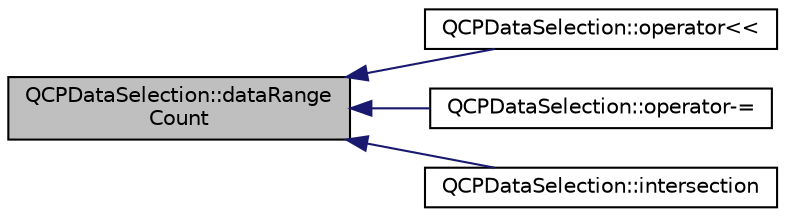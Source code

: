 digraph "QCPDataSelection::dataRangeCount"
{
  edge [fontname="Helvetica",fontsize="10",labelfontname="Helvetica",labelfontsize="10"];
  node [fontname="Helvetica",fontsize="10",shape=record];
  rankdir="LR";
  Node37 [label="QCPDataSelection::dataRange\lCount",height=0.2,width=0.4,color="black", fillcolor="grey75", style="filled", fontcolor="black"];
  Node37 -> Node38 [dir="back",color="midnightblue",fontsize="10",style="solid",fontname="Helvetica"];
  Node38 [label="QCPDataSelection::operator\<\<",height=0.2,width=0.4,color="black", fillcolor="white", style="filled",URL="$class_q_c_p_data_selection.html#aed65b8988afe6b03adeadf5edf663670"];
  Node37 -> Node39 [dir="back",color="midnightblue",fontsize="10",style="solid",fontname="Helvetica"];
  Node39 [label="QCPDataSelection::operator-=",height=0.2,width=0.4,color="black", fillcolor="white", style="filled",URL="$class_q_c_p_data_selection.html#a66f9fab70b026baa64bf8e52fe5de07e"];
  Node37 -> Node40 [dir="back",color="midnightblue",fontsize="10",style="solid",fontname="Helvetica"];
  Node40 [label="QCPDataSelection::intersection",height=0.2,width=0.4,color="black", fillcolor="white", style="filled",URL="$class_q_c_p_data_selection.html#af296ec5a948656c1d1ecb7b2970d2a24"];
}

